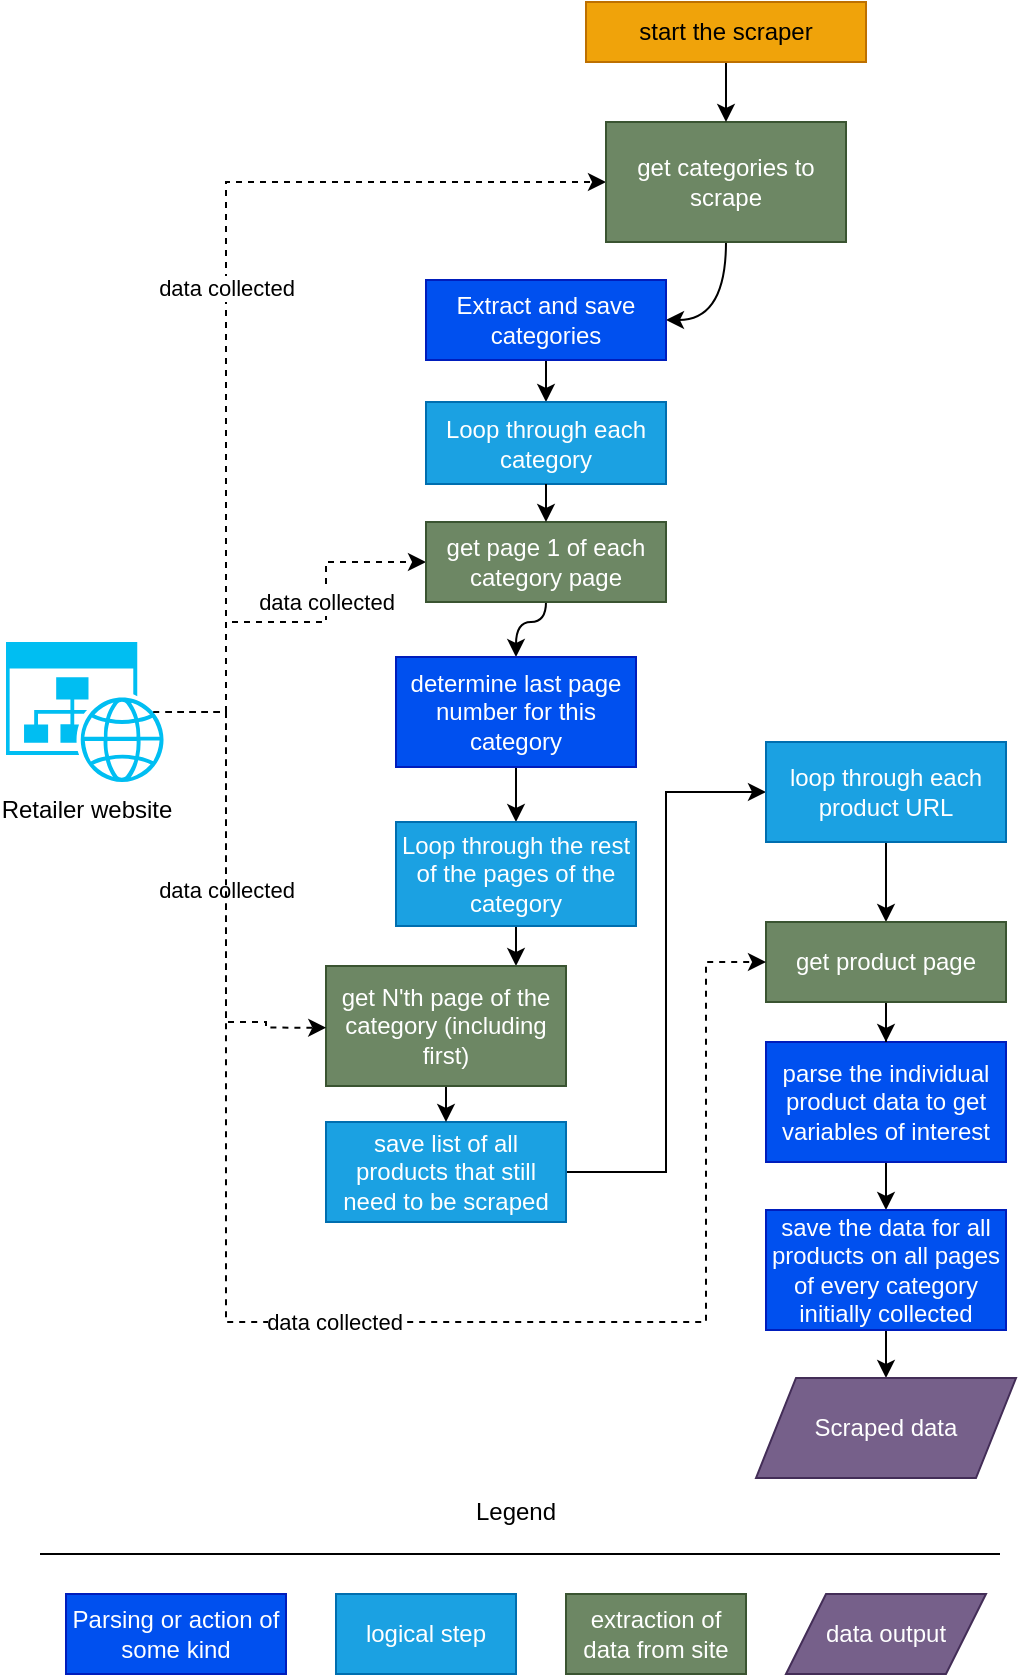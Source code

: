 <mxfile version="24.7.8">
  <diagram name="overall_map" id="vRsRPPbaaVLcXKzQXlP0">
    <mxGraphModel dx="1185" dy="689" grid="1" gridSize="10" guides="1" tooltips="1" connect="1" arrows="1" fold="1" page="1" pageScale="1" pageWidth="850" pageHeight="1100" math="0" shadow="0">
      <root>
        <mxCell id="0" />
        <mxCell id="1" parent="0" />
        <mxCell id="OJj20zITUU0tehH8iank-43" value="data collected" style="edgeStyle=orthogonalEdgeStyle;rounded=0;orthogonalLoop=1;jettySize=auto;html=1;dashed=1;entryX=0;entryY=0.5;entryDx=0;entryDy=0;" parent="1" source="OJj20zITUU0tehH8iank-1" target="OJj20zITUU0tehH8iank-2" edge="1">
          <mxGeometry relative="1" as="geometry">
            <Array as="points">
              <mxPoint x="280" y="455" />
              <mxPoint x="280" y="190" />
              <mxPoint x="470" y="190" />
            </Array>
            <mxPoint x="330" y="250" as="targetPoint" />
          </mxGeometry>
        </mxCell>
        <mxCell id="OJj20zITUU0tehH8iank-45" value="data collected" style="edgeStyle=orthogonalEdgeStyle;rounded=0;orthogonalLoop=1;jettySize=auto;html=1;entryX=0;entryY=0.5;entryDx=0;entryDy=0;dashed=1;" parent="1" source="OJj20zITUU0tehH8iank-1" target="OJj20zITUU0tehH8iank-4" edge="1">
          <mxGeometry x="0.317" relative="1" as="geometry">
            <Array as="points">
              <mxPoint x="280" y="455" />
              <mxPoint x="280" y="410" />
              <mxPoint x="330" y="410" />
              <mxPoint x="330" y="380" />
            </Array>
            <mxPoint as="offset" />
          </mxGeometry>
        </mxCell>
        <mxCell id="OJj20zITUU0tehH8iank-1" value="Retailer website" style="verticalLabelPosition=bottom;html=1;verticalAlign=top;align=center;strokeColor=none;fillColor=#00BEF2;shape=mxgraph.azure.website_generic;pointerEvents=1;" parent="1" vertex="1">
          <mxGeometry x="170" y="420" width="80" height="70" as="geometry" />
        </mxCell>
        <mxCell id="OJj20zITUU0tehH8iank-46" style="edgeStyle=orthogonalEdgeStyle;rounded=0;orthogonalLoop=1;jettySize=auto;html=1;entryX=1;entryY=0.5;entryDx=0;entryDy=0;curved=1;" parent="1" source="OJj20zITUU0tehH8iank-2" target="OJj20zITUU0tehH8iank-3" edge="1">
          <mxGeometry relative="1" as="geometry" />
        </mxCell>
        <mxCell id="OJj20zITUU0tehH8iank-2" value="get categories to scrape" style="rounded=0;whiteSpace=wrap;html=1;fillColor=#6d8764;fontColor=#ffffff;strokeColor=#3A5431;" parent="1" vertex="1">
          <mxGeometry x="470" y="160" width="120" height="60" as="geometry" />
        </mxCell>
        <mxCell id="OJj20zITUU0tehH8iank-23" style="edgeStyle=orthogonalEdgeStyle;rounded=0;orthogonalLoop=1;jettySize=auto;html=1;curved=1;exitX=0.5;exitY=1;exitDx=0;exitDy=0;" parent="1" source="OJj20zITUU0tehH8iank-3" target="yT113Q1kfDlXvC28uopO-1" edge="1">
          <mxGeometry relative="1" as="geometry" />
        </mxCell>
        <mxCell id="OJj20zITUU0tehH8iank-3" value="Extract and save categories" style="rounded=0;whiteSpace=wrap;html=1;fillColor=#0050ef;fontColor=#ffffff;strokeColor=#001DBC;" parent="1" vertex="1">
          <mxGeometry x="380" y="239" width="120" height="40" as="geometry" />
        </mxCell>
        <mxCell id="OJj20zITUU0tehH8iank-32" style="edgeStyle=orthogonalEdgeStyle;rounded=0;orthogonalLoop=1;jettySize=auto;html=1;curved=1;" parent="1" source="OJj20zITUU0tehH8iank-4" target="OJj20zITUU0tehH8iank-28" edge="1">
          <mxGeometry relative="1" as="geometry">
            <Array as="points">
              <mxPoint x="440" y="410" />
              <mxPoint x="425" y="410" />
            </Array>
          </mxGeometry>
        </mxCell>
        <mxCell id="OJj20zITUU0tehH8iank-4" value="get page 1 of each category page" style="rounded=0;whiteSpace=wrap;html=1;fillColor=#6d8764;fontColor=#ffffff;strokeColor=#3A5431;" parent="1" vertex="1">
          <mxGeometry x="380" y="360" width="120" height="40" as="geometry" />
        </mxCell>
        <mxCell id="yT113Q1kfDlXvC28uopO-7" style="edgeStyle=orthogonalEdgeStyle;rounded=0;orthogonalLoop=1;jettySize=auto;html=1;entryX=0;entryY=0.5;entryDx=0;entryDy=0;" edge="1" parent="1" source="OJj20zITUU0tehH8iank-5" target="yT113Q1kfDlXvC28uopO-4">
          <mxGeometry relative="1" as="geometry" />
        </mxCell>
        <mxCell id="OJj20zITUU0tehH8iank-5" value="save list of all products that still need to be scraped" style="rounded=0;whiteSpace=wrap;html=1;fillColor=#1ba1e2;fontColor=#ffffff;strokeColor=#006EAF;" parent="1" vertex="1">
          <mxGeometry x="330" y="660" width="120" height="50" as="geometry" />
        </mxCell>
        <mxCell id="OJj20zITUU0tehH8iank-37" style="edgeStyle=orthogonalEdgeStyle;rounded=0;orthogonalLoop=1;jettySize=auto;html=1;" parent="1" source="OJj20zITUU0tehH8iank-6" target="OJj20zITUU0tehH8iank-7" edge="1">
          <mxGeometry relative="1" as="geometry" />
        </mxCell>
        <mxCell id="OJj20zITUU0tehH8iank-6" value="parse the individual product data to get variables of interest" style="rounded=0;whiteSpace=wrap;html=1;fillColor=#0050ef;fontColor=#ffffff;strokeColor=#001DBC;" parent="1" vertex="1">
          <mxGeometry x="550" y="620" width="120" height="60" as="geometry" />
        </mxCell>
        <mxCell id="OJj20zITUU0tehH8iank-38" style="edgeStyle=orthogonalEdgeStyle;rounded=0;orthogonalLoop=1;jettySize=auto;html=1;" parent="1" source="OJj20zITUU0tehH8iank-7" target="OJj20zITUU0tehH8iank-17" edge="1">
          <mxGeometry relative="1" as="geometry" />
        </mxCell>
        <mxCell id="OJj20zITUU0tehH8iank-7" value="save the data for all products on all pages of every category initially collected" style="rounded=0;whiteSpace=wrap;html=1;fillColor=#0050ef;fontColor=#ffffff;strokeColor=#001DBC;" parent="1" vertex="1">
          <mxGeometry x="550" y="704" width="120" height="60" as="geometry" />
        </mxCell>
        <mxCell id="OJj20zITUU0tehH8iank-21" style="edgeStyle=orthogonalEdgeStyle;rounded=0;orthogonalLoop=1;jettySize=auto;html=1;entryX=0.5;entryY=0;entryDx=0;entryDy=0;curved=1;" parent="1" source="OJj20zITUU0tehH8iank-11" target="OJj20zITUU0tehH8iank-2" edge="1">
          <mxGeometry relative="1" as="geometry" />
        </mxCell>
        <mxCell id="OJj20zITUU0tehH8iank-11" value="start the scraper" style="html=1;align=center;verticalAlign=middle;rounded=0;absoluteArcSize=1;arcSize=10;dashed=0;whiteSpace=wrap;fillColor=#f0a30a;fontColor=#000000;strokeColor=#BD7000;" parent="1" vertex="1">
          <mxGeometry x="460" y="100" width="140" height="30" as="geometry" />
        </mxCell>
        <mxCell id="OJj20zITUU0tehH8iank-17" value="Scraped data" style="shape=parallelogram;perimeter=parallelogramPerimeter;whiteSpace=wrap;html=1;fixedSize=1;fillColor=#76608a;fontColor=#ffffff;strokeColor=#432D57;" parent="1" vertex="1">
          <mxGeometry x="545" y="788" width="130" height="50" as="geometry" />
        </mxCell>
        <mxCell id="OJj20zITUU0tehH8iank-33" style="edgeStyle=orthogonalEdgeStyle;rounded=0;orthogonalLoop=1;jettySize=auto;html=1;" parent="1" source="OJj20zITUU0tehH8iank-28" target="OJj20zITUU0tehH8iank-29" edge="1">
          <mxGeometry relative="1" as="geometry" />
        </mxCell>
        <mxCell id="OJj20zITUU0tehH8iank-28" value="determine last page number for this category" style="rounded=0;whiteSpace=wrap;html=1;fillColor=#0050ef;fontColor=#ffffff;strokeColor=#001DBC;" parent="1" vertex="1">
          <mxGeometry x="365" y="427.5" width="120" height="55" as="geometry" />
        </mxCell>
        <mxCell id="OJj20zITUU0tehH8iank-42" style="edgeStyle=orthogonalEdgeStyle;rounded=0;orthogonalLoop=1;jettySize=auto;html=1;curved=1;" parent="1" source="OJj20zITUU0tehH8iank-29" target="OJj20zITUU0tehH8iank-40" edge="1">
          <mxGeometry relative="1" as="geometry">
            <Array as="points">
              <mxPoint x="425" y="630" />
              <mxPoint x="360" y="630" />
            </Array>
          </mxGeometry>
        </mxCell>
        <mxCell id="OJj20zITUU0tehH8iank-29" value="Loop through the rest of the pages of the category" style="rounded=0;whiteSpace=wrap;html=1;fillColor=#1ba1e2;fontColor=#ffffff;strokeColor=#006EAF;" parent="1" vertex="1">
          <mxGeometry x="365" y="510" width="120" height="52" as="geometry" />
        </mxCell>
        <mxCell id="OJj20zITUU0tehH8iank-41" style="edgeStyle=orthogonalEdgeStyle;rounded=0;orthogonalLoop=1;jettySize=auto;html=1;curved=1;entryX=0.5;entryY=0;entryDx=0;entryDy=0;" parent="1" source="OJj20zITUU0tehH8iank-40" target="OJj20zITUU0tehH8iank-5" edge="1">
          <mxGeometry relative="1" as="geometry" />
        </mxCell>
        <mxCell id="OJj20zITUU0tehH8iank-40" value="get N&#39;th page of the category (including first)" style="rounded=0;whiteSpace=wrap;html=1;fillColor=#6d8764;fontColor=#ffffff;strokeColor=#3A5431;" parent="1" vertex="1">
          <mxGeometry x="330" y="582" width="120" height="60" as="geometry" />
        </mxCell>
        <mxCell id="OJj20zITUU0tehH8iank-44" value="data collected" style="edgeStyle=orthogonalEdgeStyle;rounded=0;orthogonalLoop=1;jettySize=auto;html=1;dashed=1;entryX=0.001;entryY=0.514;entryDx=0;entryDy=0;entryPerimeter=0;" parent="1" source="OJj20zITUU0tehH8iank-1" target="OJj20zITUU0tehH8iank-40" edge="1">
          <mxGeometry relative="1" as="geometry">
            <mxPoint x="250" y="696" as="targetPoint" />
            <Array as="points">
              <mxPoint x="280" y="455" />
              <mxPoint x="280" y="610" />
              <mxPoint x="300" y="610" />
            </Array>
          </mxGeometry>
        </mxCell>
        <mxCell id="yT113Q1kfDlXvC28uopO-1" value="Loop through each category" style="rounded=0;whiteSpace=wrap;html=1;fillColor=#1ba1e2;fontColor=#ffffff;strokeColor=#006EAF;" vertex="1" parent="1">
          <mxGeometry x="380" y="300" width="120" height="41" as="geometry" />
        </mxCell>
        <mxCell id="yT113Q1kfDlXvC28uopO-3" style="edgeStyle=orthogonalEdgeStyle;rounded=0;orthogonalLoop=1;jettySize=auto;html=1;curved=1;exitX=0.5;exitY=1;exitDx=0;exitDy=0;" edge="1" parent="1" source="yT113Q1kfDlXvC28uopO-1" target="OJj20zITUU0tehH8iank-4">
          <mxGeometry relative="1" as="geometry">
            <mxPoint x="450" y="290" as="sourcePoint" />
            <mxPoint x="450" y="310" as="targetPoint" />
          </mxGeometry>
        </mxCell>
        <mxCell id="yT113Q1kfDlXvC28uopO-8" style="edgeStyle=orthogonalEdgeStyle;rounded=0;orthogonalLoop=1;jettySize=auto;html=1;" edge="1" parent="1" source="yT113Q1kfDlXvC28uopO-4" target="yT113Q1kfDlXvC28uopO-5">
          <mxGeometry relative="1" as="geometry" />
        </mxCell>
        <mxCell id="yT113Q1kfDlXvC28uopO-4" value="loop through each product URL" style="rounded=0;whiteSpace=wrap;html=1;fillColor=#1ba1e2;fontColor=#ffffff;strokeColor=#006EAF;" vertex="1" parent="1">
          <mxGeometry x="550" y="470" width="120" height="50" as="geometry" />
        </mxCell>
        <mxCell id="yT113Q1kfDlXvC28uopO-9" style="edgeStyle=orthogonalEdgeStyle;rounded=0;orthogonalLoop=1;jettySize=auto;html=1;" edge="1" parent="1" source="yT113Q1kfDlXvC28uopO-5" target="OJj20zITUU0tehH8iank-6">
          <mxGeometry relative="1" as="geometry" />
        </mxCell>
        <mxCell id="yT113Q1kfDlXvC28uopO-5" value="get product page" style="rounded=0;whiteSpace=wrap;html=1;fillColor=#6d8764;fontColor=#ffffff;strokeColor=#3A5431;" vertex="1" parent="1">
          <mxGeometry x="550" y="560" width="120" height="40" as="geometry" />
        </mxCell>
        <mxCell id="yT113Q1kfDlXvC28uopO-10" value="data collected" style="edgeStyle=orthogonalEdgeStyle;rounded=0;orthogonalLoop=1;jettySize=auto;html=1;dashed=1;entryX=0;entryY=0.5;entryDx=0;entryDy=0;exitX=0.92;exitY=0.5;exitDx=0;exitDy=0;exitPerimeter=0;" edge="1" parent="1" source="OJj20zITUU0tehH8iank-1" target="yT113Q1kfDlXvC28uopO-5">
          <mxGeometry relative="1" as="geometry">
            <mxPoint x="340" y="623" as="targetPoint" />
            <Array as="points">
              <mxPoint x="280" y="455" />
              <mxPoint x="280" y="760" />
              <mxPoint x="520" y="760" />
              <mxPoint x="520" y="580" />
            </Array>
            <mxPoint x="260" y="465" as="sourcePoint" />
          </mxGeometry>
        </mxCell>
        <mxCell id="yT113Q1kfDlXvC28uopO-13" value="Parsing or action of some kind" style="rounded=0;whiteSpace=wrap;html=1;fillColor=#0050ef;fontColor=#ffffff;strokeColor=#001DBC;" vertex="1" parent="1">
          <mxGeometry x="200" y="896" width="110" height="40" as="geometry" />
        </mxCell>
        <mxCell id="yT113Q1kfDlXvC28uopO-14" value="logical step" style="rounded=0;whiteSpace=wrap;html=1;fillColor=#1ba1e2;fontColor=#ffffff;strokeColor=#006EAF;" vertex="1" parent="1">
          <mxGeometry x="335" y="896" width="90" height="40" as="geometry" />
        </mxCell>
        <mxCell id="yT113Q1kfDlXvC28uopO-15" value="extraction of data from site" style="rounded=0;whiteSpace=wrap;html=1;fillColor=#6d8764;fontColor=#ffffff;strokeColor=#3A5431;" vertex="1" parent="1">
          <mxGeometry x="450" y="896" width="90" height="40" as="geometry" />
        </mxCell>
        <mxCell id="yT113Q1kfDlXvC28uopO-16" value="data output" style="shape=parallelogram;perimeter=parallelogramPerimeter;whiteSpace=wrap;html=1;fixedSize=1;fillColor=#76608a;fontColor=#ffffff;strokeColor=#432D57;" vertex="1" parent="1">
          <mxGeometry x="560" y="896" width="100" height="40" as="geometry" />
        </mxCell>
        <mxCell id="yT113Q1kfDlXvC28uopO-17" value="" style="endArrow=none;html=1;rounded=0;" edge="1" parent="1">
          <mxGeometry width="50" height="50" relative="1" as="geometry">
            <mxPoint x="187" y="876" as="sourcePoint" />
            <mxPoint x="667" y="876" as="targetPoint" />
          </mxGeometry>
        </mxCell>
        <mxCell id="yT113Q1kfDlXvC28uopO-18" value="Legend" style="text;html=1;align=center;verticalAlign=middle;whiteSpace=wrap;rounded=0;" vertex="1" parent="1">
          <mxGeometry x="395" y="840" width="60" height="30" as="geometry" />
        </mxCell>
      </root>
    </mxGraphModel>
  </diagram>
</mxfile>
